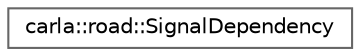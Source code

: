 digraph "类继承关系图"
{
 // INTERACTIVE_SVG=YES
 // LATEX_PDF_SIZE
  bgcolor="transparent";
  edge [fontname=Helvetica,fontsize=10,labelfontname=Helvetica,labelfontsize=10];
  node [fontname=Helvetica,fontsize=10,shape=box,height=0.2,width=0.4];
  rankdir="LR";
  Node0 [id="Node000000",label="carla::road::SignalDependency",height=0.2,width=0.4,color="grey40", fillcolor="white", style="filled",URL="$d3/dd0/structcarla_1_1road_1_1SignalDependency.html",tooltip=" "];
}
